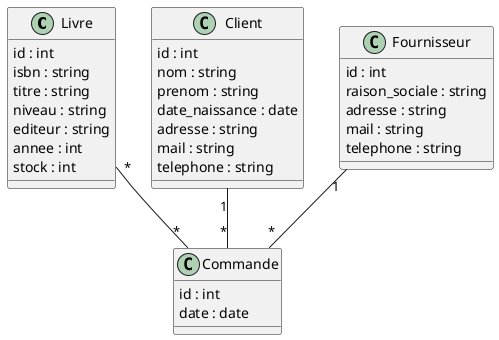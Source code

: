 @startuml

class Livre {
    id : int
    isbn : string
    titre : string
    niveau : string
    editeur : string
    annee : int
    stock : int
}

class Client {
    id : int
    nom : string
    prenom : string
    date_naissance : date
    adresse : string
    mail : string
    telephone : string
}

class Fournisseur {
    id : int
    raison_sociale : string
    adresse : string
    mail : string
    telephone : string
}

class Commande {
    id : int
    date : date
}

Livre "*" -- "*" Commande
Client "1" -- "*" Commande
Fournisseur "1" -- "*" Commande


@enduml
